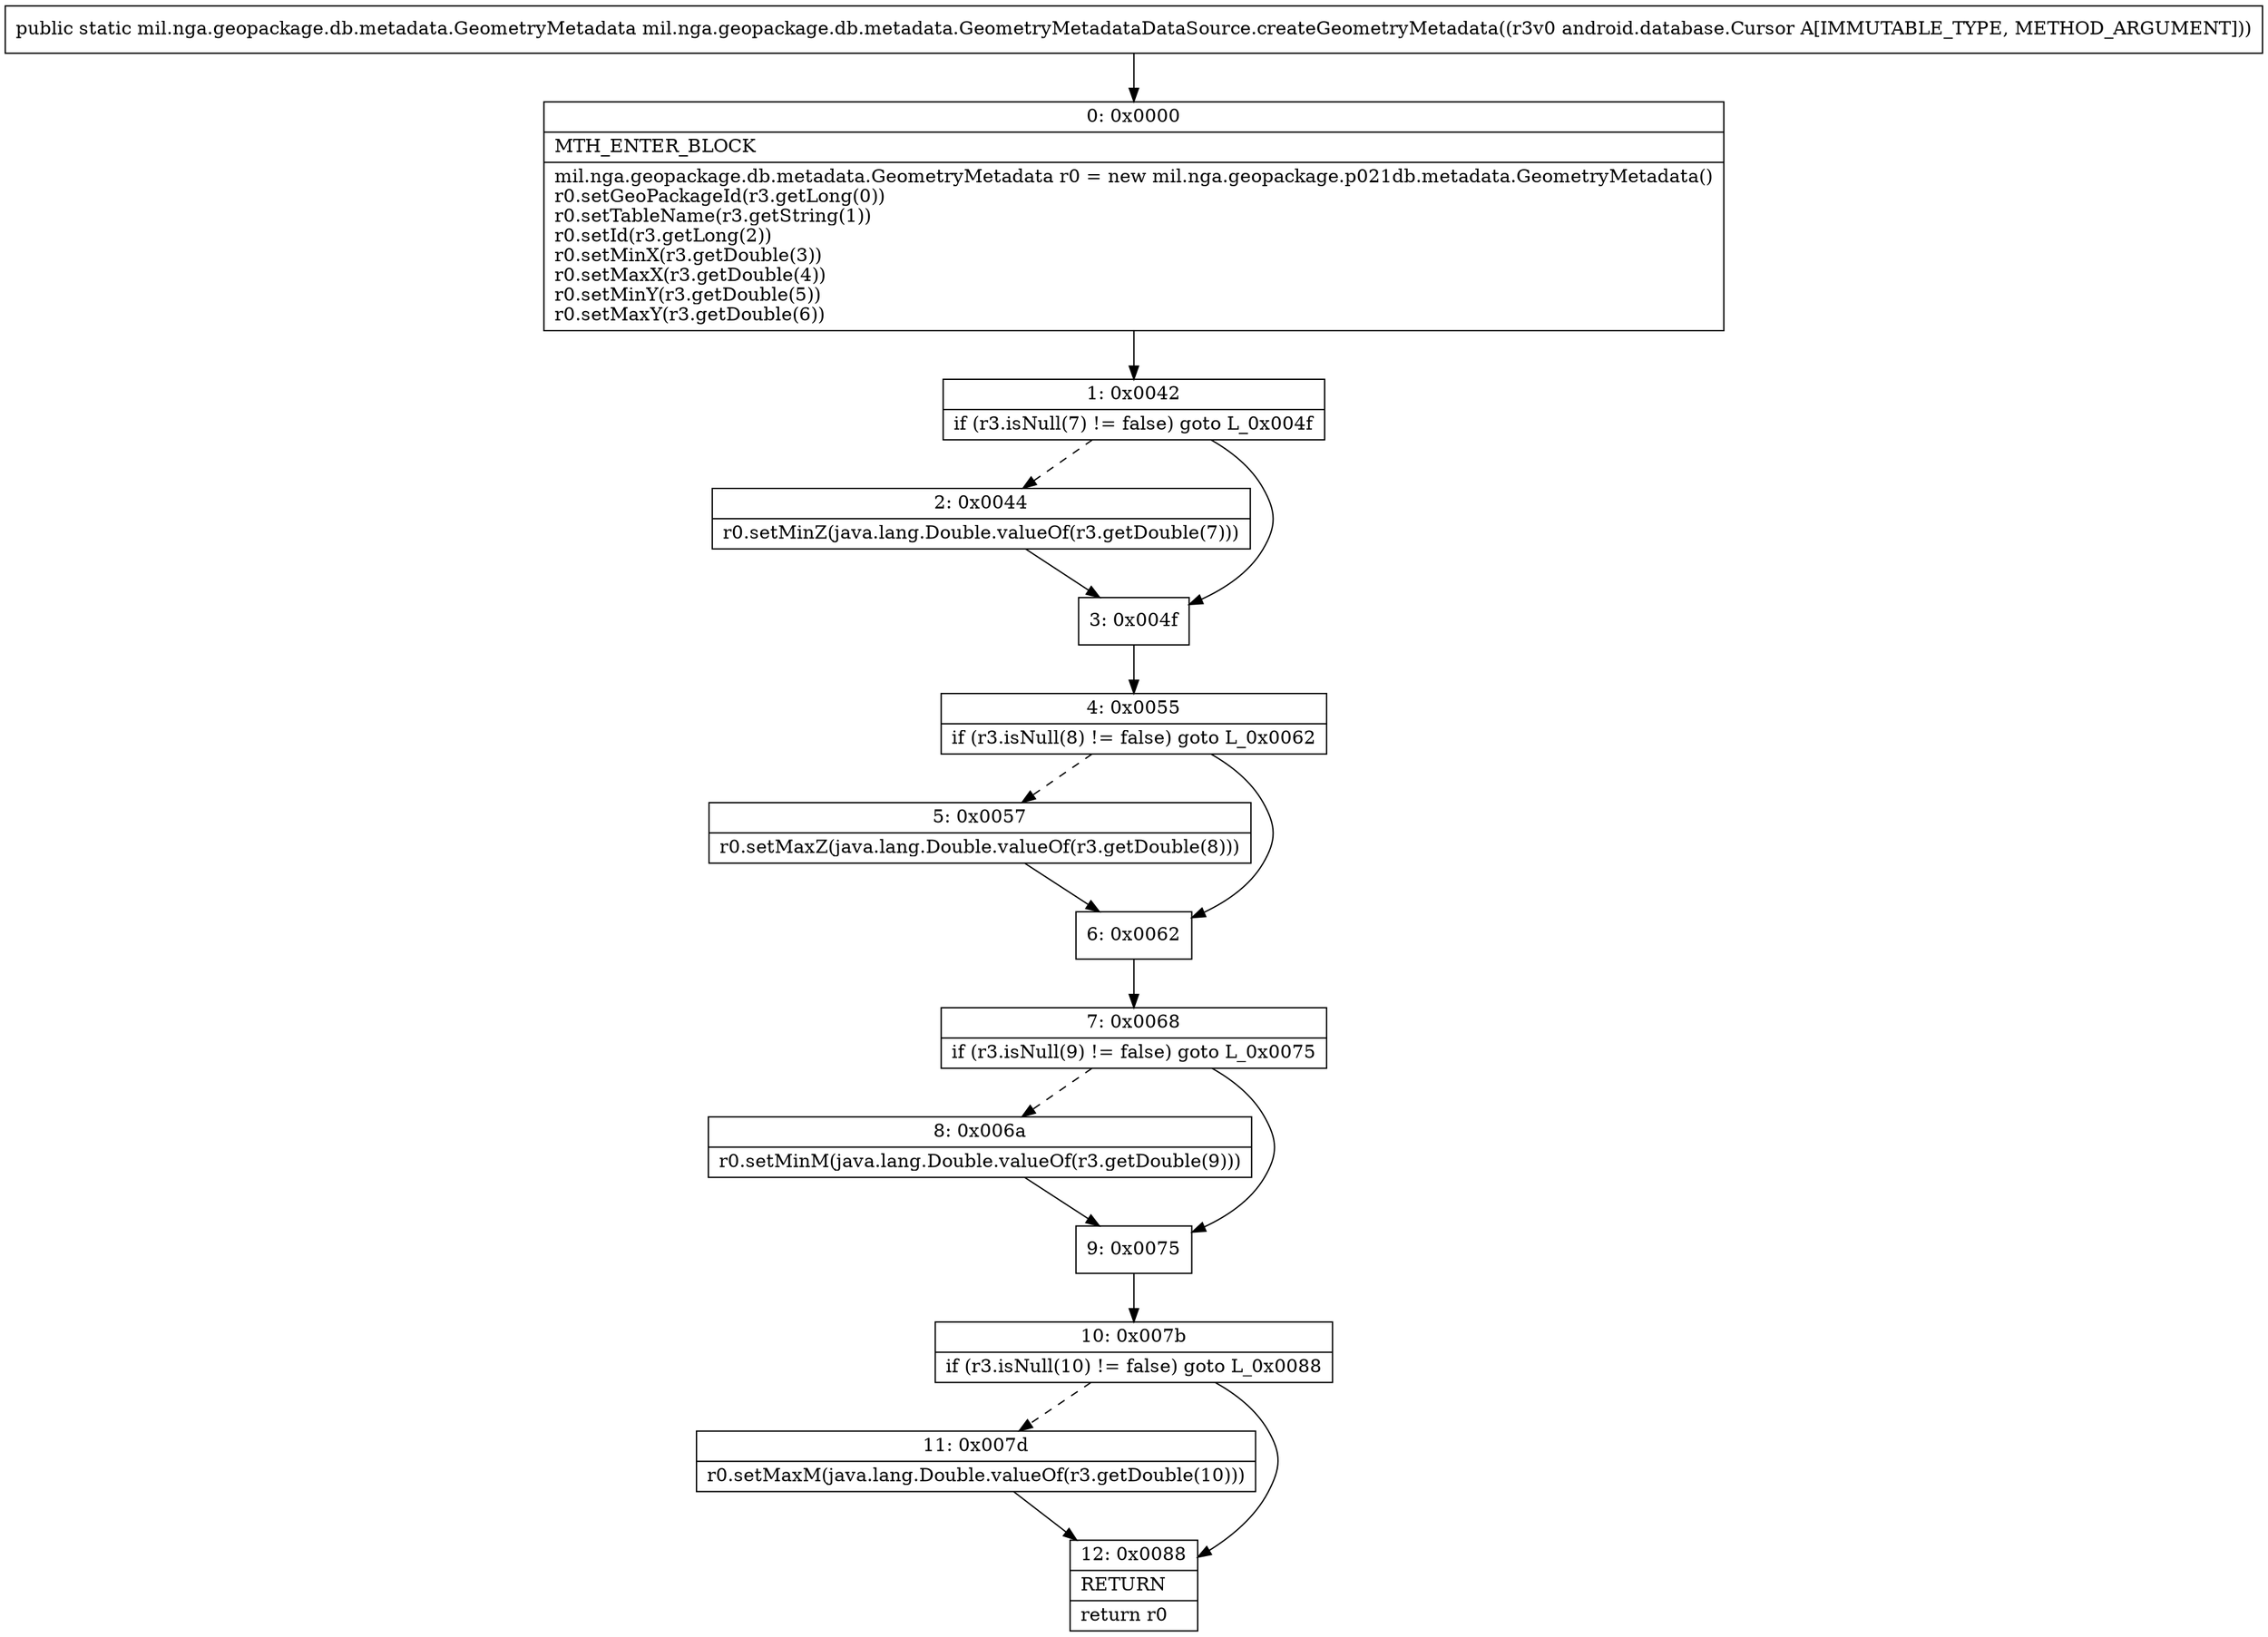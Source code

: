 digraph "CFG formil.nga.geopackage.db.metadata.GeometryMetadataDataSource.createGeometryMetadata(Landroid\/database\/Cursor;)Lmil\/nga\/geopackage\/db\/metadata\/GeometryMetadata;" {
Node_0 [shape=record,label="{0\:\ 0x0000|MTH_ENTER_BLOCK\l|mil.nga.geopackage.db.metadata.GeometryMetadata r0 = new mil.nga.geopackage.p021db.metadata.GeometryMetadata()\lr0.setGeoPackageId(r3.getLong(0))\lr0.setTableName(r3.getString(1))\lr0.setId(r3.getLong(2))\lr0.setMinX(r3.getDouble(3))\lr0.setMaxX(r3.getDouble(4))\lr0.setMinY(r3.getDouble(5))\lr0.setMaxY(r3.getDouble(6))\l}"];
Node_1 [shape=record,label="{1\:\ 0x0042|if (r3.isNull(7) != false) goto L_0x004f\l}"];
Node_2 [shape=record,label="{2\:\ 0x0044|r0.setMinZ(java.lang.Double.valueOf(r3.getDouble(7)))\l}"];
Node_3 [shape=record,label="{3\:\ 0x004f}"];
Node_4 [shape=record,label="{4\:\ 0x0055|if (r3.isNull(8) != false) goto L_0x0062\l}"];
Node_5 [shape=record,label="{5\:\ 0x0057|r0.setMaxZ(java.lang.Double.valueOf(r3.getDouble(8)))\l}"];
Node_6 [shape=record,label="{6\:\ 0x0062}"];
Node_7 [shape=record,label="{7\:\ 0x0068|if (r3.isNull(9) != false) goto L_0x0075\l}"];
Node_8 [shape=record,label="{8\:\ 0x006a|r0.setMinM(java.lang.Double.valueOf(r3.getDouble(9)))\l}"];
Node_9 [shape=record,label="{9\:\ 0x0075}"];
Node_10 [shape=record,label="{10\:\ 0x007b|if (r3.isNull(10) != false) goto L_0x0088\l}"];
Node_11 [shape=record,label="{11\:\ 0x007d|r0.setMaxM(java.lang.Double.valueOf(r3.getDouble(10)))\l}"];
Node_12 [shape=record,label="{12\:\ 0x0088|RETURN\l|return r0\l}"];
MethodNode[shape=record,label="{public static mil.nga.geopackage.db.metadata.GeometryMetadata mil.nga.geopackage.db.metadata.GeometryMetadataDataSource.createGeometryMetadata((r3v0 android.database.Cursor A[IMMUTABLE_TYPE, METHOD_ARGUMENT])) }"];
MethodNode -> Node_0;
Node_0 -> Node_1;
Node_1 -> Node_2[style=dashed];
Node_1 -> Node_3;
Node_2 -> Node_3;
Node_3 -> Node_4;
Node_4 -> Node_5[style=dashed];
Node_4 -> Node_6;
Node_5 -> Node_6;
Node_6 -> Node_7;
Node_7 -> Node_8[style=dashed];
Node_7 -> Node_9;
Node_8 -> Node_9;
Node_9 -> Node_10;
Node_10 -> Node_11[style=dashed];
Node_10 -> Node_12;
Node_11 -> Node_12;
}

